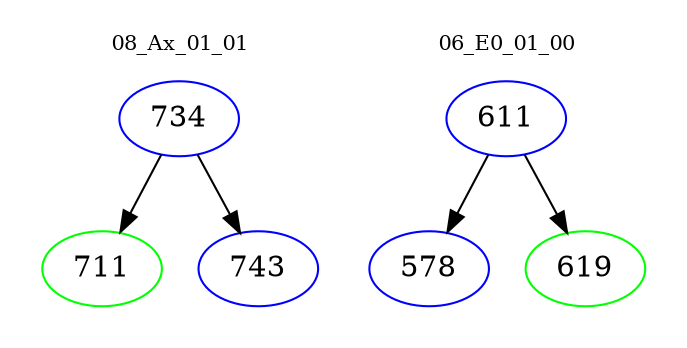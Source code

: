 digraph{
subgraph cluster_0 {
color = white
label = "08_Ax_01_01";
fontsize=10;
T0_734 [label="734", color="blue"]
T0_734 -> T0_711 [color="black"]
T0_711 [label="711", color="green"]
T0_734 -> T0_743 [color="black"]
T0_743 [label="743", color="blue"]
}
subgraph cluster_1 {
color = white
label = "06_E0_01_00";
fontsize=10;
T1_611 [label="611", color="blue"]
T1_611 -> T1_578 [color="black"]
T1_578 [label="578", color="blue"]
T1_611 -> T1_619 [color="black"]
T1_619 [label="619", color="green"]
}
}
